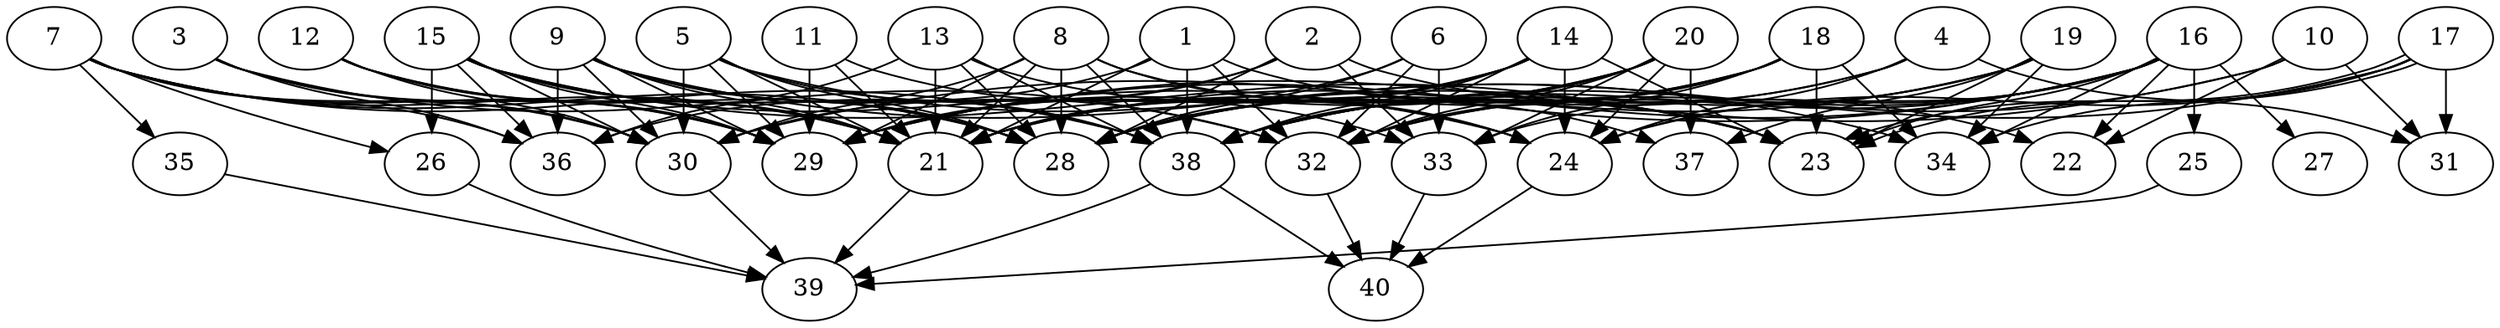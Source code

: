 // DAG automatically generated by daggen at Thu Oct  3 14:06:48 2019
// ./daggen --dot -n 40 --ccr 0.3 --fat 0.9 --regular 0.7 --density 0.7 --mindata 5242880 --maxdata 52428800 
digraph G {
  1 [size="143595520", alpha="0.12", expect_size="43078656"] 
  1 -> 21 [size ="43078656"]
  1 -> 23 [size ="43078656"]
  1 -> 32 [size ="43078656"]
  1 -> 36 [size ="43078656"]
  1 -> 38 [size ="43078656"]
  2 [size="28921173", alpha="0.15", expect_size="8676352"] 
  2 -> 22 [size ="8676352"]
  2 -> 28 [size ="8676352"]
  2 -> 29 [size ="8676352"]
  2 -> 30 [size ="8676352"]
  2 -> 33 [size ="8676352"]
  3 [size="128133120", alpha="0.14", expect_size="38439936"] 
  3 -> 29 [size ="38439936"]
  3 -> 30 [size ="38439936"]
  3 -> 32 [size ="38439936"]
  3 -> 36 [size ="38439936"]
  4 [size="153176747", alpha="0.08", expect_size="45953024"] 
  4 -> 24 [size ="45953024"]
  4 -> 28 [size ="45953024"]
  4 -> 31 [size ="45953024"]
  4 -> 38 [size ="45953024"]
  5 [size="106949973", alpha="0.04", expect_size="32084992"] 
  5 -> 21 [size ="32084992"]
  5 -> 23 [size ="32084992"]
  5 -> 28 [size ="32084992"]
  5 -> 29 [size ="32084992"]
  5 -> 30 [size ="32084992"]
  5 -> 38 [size ="32084992"]
  6 [size="162034347", alpha="0.16", expect_size="48610304"] 
  6 -> 21 [size ="48610304"]
  6 -> 28 [size ="48610304"]
  6 -> 32 [size ="48610304"]
  6 -> 33 [size ="48610304"]
  7 [size="100106240", alpha="0.14", expect_size="30031872"] 
  7 -> 21 [size ="30031872"]
  7 -> 26 [size ="30031872"]
  7 -> 28 [size ="30031872"]
  7 -> 29 [size ="30031872"]
  7 -> 30 [size ="30031872"]
  7 -> 35 [size ="30031872"]
  7 -> 36 [size ="30031872"]
  7 -> 38 [size ="30031872"]
  8 [size="156241920", alpha="0.09", expect_size="46872576"] 
  8 -> 21 [size ="46872576"]
  8 -> 24 [size ="46872576"]
  8 -> 28 [size ="46872576"]
  8 -> 29 [size ="46872576"]
  8 -> 30 [size ="46872576"]
  8 -> 37 [size ="46872576"]
  8 -> 38 [size ="46872576"]
  9 [size="52428800", alpha="0.18", expect_size="15728640"] 
  9 -> 21 [size ="15728640"]
  9 -> 28 [size ="15728640"]
  9 -> 29 [size ="15728640"]
  9 -> 30 [size ="15728640"]
  9 -> 32 [size ="15728640"]
  9 -> 34 [size ="15728640"]
  9 -> 36 [size ="15728640"]
  10 [size="128180907", alpha="0.18", expect_size="38454272"] 
  10 -> 22 [size ="38454272"]
  10 -> 29 [size ="38454272"]
  10 -> 31 [size ="38454272"]
  10 -> 38 [size ="38454272"]
  11 [size="144134827", alpha="0.15", expect_size="43240448"] 
  11 -> 21 [size ="43240448"]
  11 -> 29 [size ="43240448"]
  11 -> 33 [size ="43240448"]
  12 [size="83319467", alpha="0.14", expect_size="24995840"] 
  12 -> 21 [size ="24995840"]
  12 -> 28 [size ="24995840"]
  12 -> 29 [size ="24995840"]
  12 -> 30 [size ="24995840"]
  13 [size="46899200", alpha="0.13", expect_size="14069760"] 
  13 -> 21 [size ="14069760"]
  13 -> 24 [size ="14069760"]
  13 -> 28 [size ="14069760"]
  13 -> 36 [size ="14069760"]
  13 -> 38 [size ="14069760"]
  14 [size="158023680", alpha="0.14", expect_size="47407104"] 
  14 -> 21 [size ="47407104"]
  14 -> 23 [size ="47407104"]
  14 -> 24 [size ="47407104"]
  14 -> 28 [size ="47407104"]
  14 -> 29 [size ="47407104"]
  14 -> 32 [size ="47407104"]
  14 -> 38 [size ="47407104"]
  15 [size="64068267", alpha="0.10", expect_size="19220480"] 
  15 -> 21 [size ="19220480"]
  15 -> 23 [size ="19220480"]
  15 -> 24 [size ="19220480"]
  15 -> 26 [size ="19220480"]
  15 -> 29 [size ="19220480"]
  15 -> 30 [size ="19220480"]
  15 -> 36 [size ="19220480"]
  15 -> 38 [size ="19220480"]
  16 [size="92282880", alpha="0.05", expect_size="27684864"] 
  16 -> 22 [size ="27684864"]
  16 -> 23 [size ="27684864"]
  16 -> 24 [size ="27684864"]
  16 -> 25 [size ="27684864"]
  16 -> 27 [size ="27684864"]
  16 -> 29 [size ="27684864"]
  16 -> 30 [size ="27684864"]
  16 -> 32 [size ="27684864"]
  16 -> 33 [size ="27684864"]
  16 -> 34 [size ="27684864"]
  16 -> 38 [size ="27684864"]
  17 [size="62190933", alpha="0.14", expect_size="18657280"] 
  17 -> 23 [size ="18657280"]
  17 -> 23 [size ="18657280"]
  17 -> 24 [size ="18657280"]
  17 -> 28 [size ="18657280"]
  17 -> 31 [size ="18657280"]
  17 -> 34 [size ="18657280"]
  18 [size="18783573", alpha="0.08", expect_size="5635072"] 
  18 -> 21 [size ="5635072"]
  18 -> 23 [size ="5635072"]
  18 -> 28 [size ="5635072"]
  18 -> 32 [size ="5635072"]
  18 -> 33 [size ="5635072"]
  18 -> 34 [size ="5635072"]
  19 [size="85862400", alpha="0.15", expect_size="25758720"] 
  19 -> 21 [size ="25758720"]
  19 -> 23 [size ="25758720"]
  19 -> 32 [size ="25758720"]
  19 -> 34 [size ="25758720"]
  19 -> 37 [size ="25758720"]
  19 -> 38 [size ="25758720"]
  20 [size="70987093", alpha="0.03", expect_size="21296128"] 
  20 -> 21 [size ="21296128"]
  20 -> 24 [size ="21296128"]
  20 -> 29 [size ="21296128"]
  20 -> 32 [size ="21296128"]
  20 -> 33 [size ="21296128"]
  20 -> 37 [size ="21296128"]
  20 -> 38 [size ="21296128"]
  21 [size="56159573", alpha="0.07", expect_size="16847872"] 
  21 -> 39 [size ="16847872"]
  22 [size="20688213", alpha="0.12", expect_size="6206464"] 
  23 [size="133208747", alpha="0.12", expect_size="39962624"] 
  24 [size="79902720", alpha="0.09", expect_size="23970816"] 
  24 -> 40 [size ="23970816"]
  25 [size="36457813", alpha="0.17", expect_size="10937344"] 
  25 -> 39 [size ="10937344"]
  26 [size="116121600", alpha="0.04", expect_size="34836480"] 
  26 -> 39 [size ="34836480"]
  27 [size="156084907", alpha="0.01", expect_size="46825472"] 
  28 [size="106646187", alpha="0.16", expect_size="31993856"] 
  29 [size="171728213", alpha="0.15", expect_size="51518464"] 
  30 [size="129181013", alpha="0.09", expect_size="38754304"] 
  30 -> 39 [size ="38754304"]
  31 [size="150364160", alpha="0.18", expect_size="45109248"] 
  32 [size="46820693", alpha="0.16", expect_size="14046208"] 
  32 -> 40 [size ="14046208"]
  33 [size="144578560", alpha="0.18", expect_size="43373568"] 
  33 -> 40 [size ="43373568"]
  34 [size="82428587", alpha="0.17", expect_size="24728576"] 
  35 [size="153367893", alpha="0.02", expect_size="46010368"] 
  35 -> 39 [size ="46010368"]
  36 [size="132293973", alpha="0.17", expect_size="39688192"] 
  37 [size="163764907", alpha="0.18", expect_size="49129472"] 
  38 [size="173131093", alpha="0.19", expect_size="51939328"] 
  38 -> 39 [size ="51939328"]
  38 -> 40 [size ="51939328"]
  39 [size="141868373", alpha="0.08", expect_size="42560512"] 
  40 [size="104929280", alpha="0.04", expect_size="31478784"] 
}

